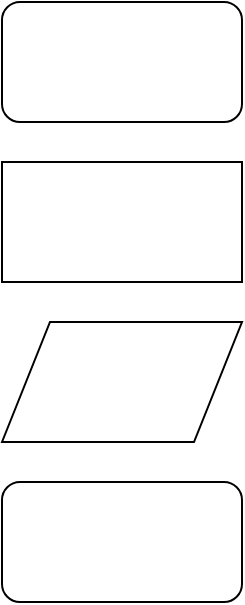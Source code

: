 <mxfile version="10.7.7" type="github"><diagram id="NQ_lSKHzyTNkHiHnLsRU" name="Page-1"><mxGraphModel dx="918" dy="484" grid="1" gridSize="10" guides="1" tooltips="1" connect="1" arrows="1" fold="1" page="1" pageScale="1" pageWidth="850" pageHeight="1100" math="0" shadow="0"><root><mxCell id="0"/><mxCell id="1" parent="0"/><mxCell id="tFHH3Uk4yq4T0WcbQTCw-1" value="" style="rounded=1;whiteSpace=wrap;html=1;" parent="1" vertex="1"><mxGeometry x="20" y="190" width="120" height="60" as="geometry"/></mxCell><mxCell id="tFHH3Uk4yq4T0WcbQTCw-2" value="" style="rounded=0;whiteSpace=wrap;html=1;" parent="1" vertex="1"><mxGeometry x="20" y="270" width="120" height="60" as="geometry"/></mxCell><mxCell id="tFHH3Uk4yq4T0WcbQTCw-3" value="" style="shape=parallelogram;perimeter=parallelogramPerimeter;whiteSpace=wrap;html=1;" parent="1" vertex="1"><mxGeometry x="20" y="350" width="120" height="60" as="geometry"/></mxCell><mxCell id="tFHH3Uk4yq4T0WcbQTCw-4" value="" style="rounded=1;whiteSpace=wrap;html=1;" parent="1" vertex="1"><mxGeometry x="20" y="430" width="120" height="60" as="geometry"/></mxCell></root></mxGraphModel></diagram></mxfile>